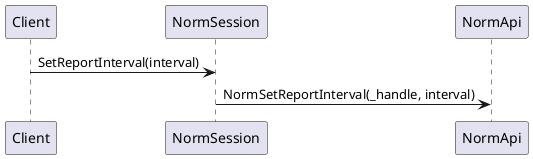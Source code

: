 @startuml
Client -> NormSession : SetReportInterval(interval)
NormSession -> NormApi : NormSetReportInterval(_handle, interval)
@enduml